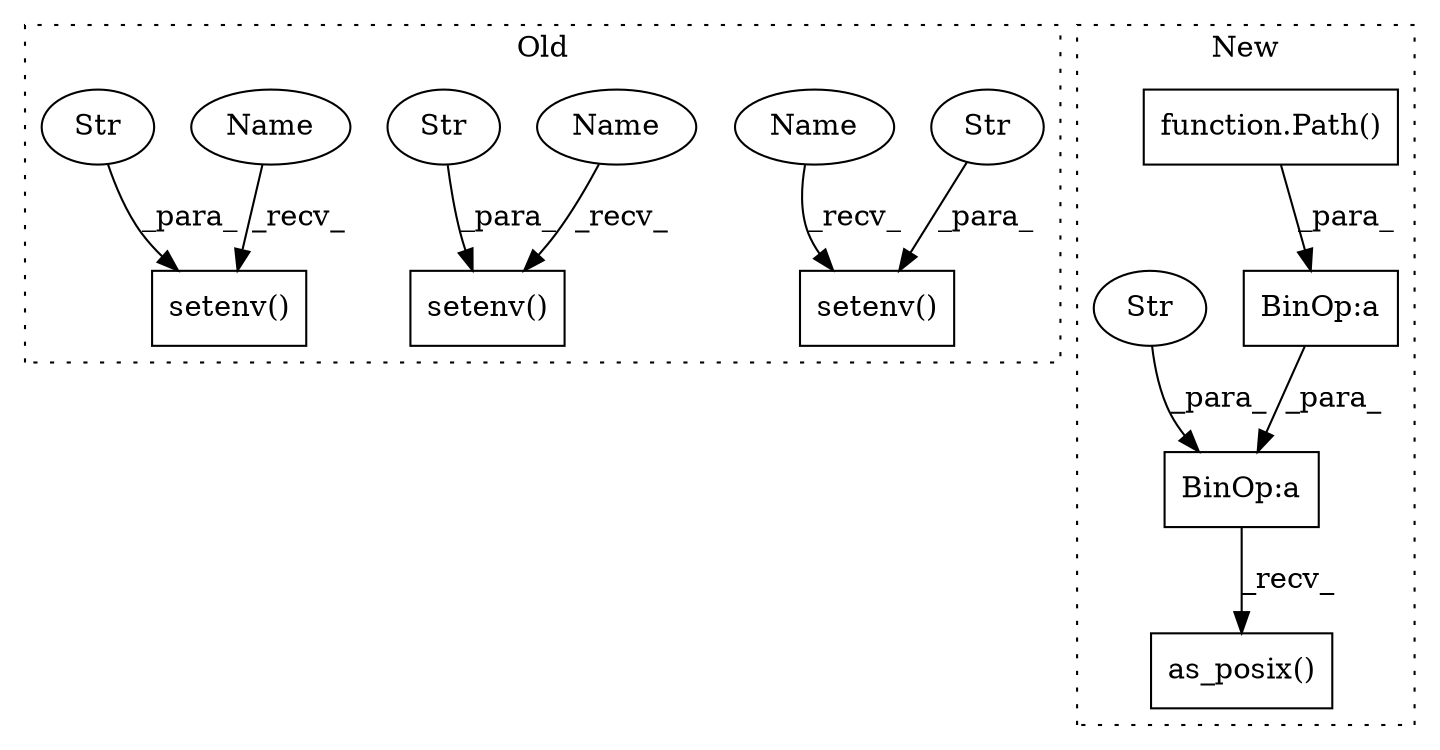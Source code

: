 digraph G {
subgraph cluster0 {
1 [label="setenv()" a="75" s="3759,3812" l="19,1" shape="box"];
6 [label="Str" a="66" s="3795" l="17" shape="ellipse"];
8 [label="setenv()" a="75" s="3700,3753" l="19,1" shape="box"];
9 [label="Str" a="66" s="3736" l="17" shape="ellipse"];
10 [label="setenv()" a="75" s="3818,3865" l="19,1" shape="box"];
11 [label="Str" a="66" s="3851" l="14" shape="ellipse"];
12 [label="Name" a="87" s="3818" l="11" shape="ellipse"];
13 [label="Name" a="87" s="3759" l="11" shape="ellipse"];
14 [label="Name" a="87" s="3700" l="11" shape="ellipse"];
label = "Old";
style="dotted";
}
subgraph cluster1 {
2 [label="function.Path()" a="75" s="3197,3216" l="5,1" shape="box"];
3 [label="BinOp:a" a="82" s="3201" l="38" shape="box"];
4 [label="BinOp:a" a="82" s="3217" l="3" shape="box"];
5 [label="Str" a="66" s="3239" l="9" shape="ellipse"];
7 [label="as_posix()" a="75" s="3196" l="64" shape="box"];
label = "New";
style="dotted";
}
2 -> 4 [label="_para_"];
3 -> 7 [label="_recv_"];
4 -> 3 [label="_para_"];
5 -> 3 [label="_para_"];
6 -> 1 [label="_para_"];
9 -> 8 [label="_para_"];
11 -> 10 [label="_para_"];
12 -> 10 [label="_recv_"];
13 -> 1 [label="_recv_"];
14 -> 8 [label="_recv_"];
}
